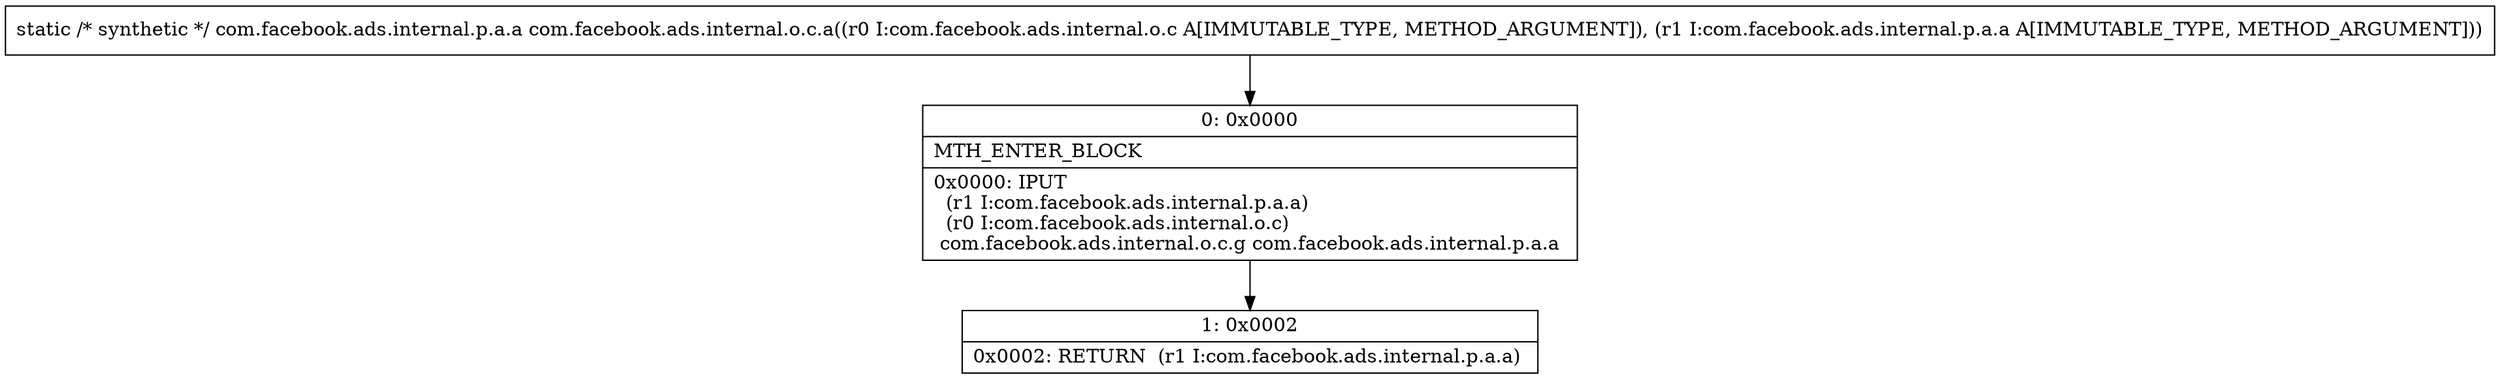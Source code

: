 digraph "CFG forcom.facebook.ads.internal.o.c.a(Lcom\/facebook\/ads\/internal\/o\/c;Lcom\/facebook\/ads\/internal\/p\/a\/a;)Lcom\/facebook\/ads\/internal\/p\/a\/a;" {
Node_0 [shape=record,label="{0\:\ 0x0000|MTH_ENTER_BLOCK\l|0x0000: IPUT  \l  (r1 I:com.facebook.ads.internal.p.a.a)\l  (r0 I:com.facebook.ads.internal.o.c)\l com.facebook.ads.internal.o.c.g com.facebook.ads.internal.p.a.a \l}"];
Node_1 [shape=record,label="{1\:\ 0x0002|0x0002: RETURN  (r1 I:com.facebook.ads.internal.p.a.a) \l}"];
MethodNode[shape=record,label="{static \/* synthetic *\/ com.facebook.ads.internal.p.a.a com.facebook.ads.internal.o.c.a((r0 I:com.facebook.ads.internal.o.c A[IMMUTABLE_TYPE, METHOD_ARGUMENT]), (r1 I:com.facebook.ads.internal.p.a.a A[IMMUTABLE_TYPE, METHOD_ARGUMENT])) }"];
MethodNode -> Node_0;
Node_0 -> Node_1;
}

